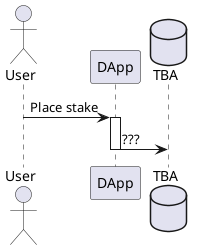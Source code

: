 @startuml

actor User
participant DApp
database TBA

User -> DApp : Place stake
activate DApp
DApp -> TBA : ???
deactivate DApp

@enduml

